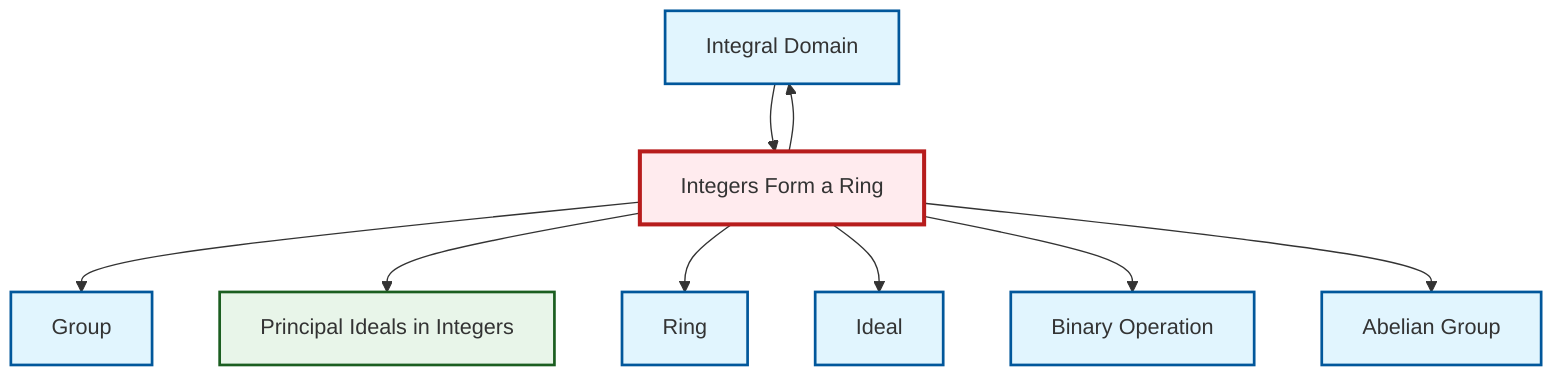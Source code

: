 graph TD
    classDef definition fill:#e1f5fe,stroke:#01579b,stroke-width:2px
    classDef theorem fill:#f3e5f5,stroke:#4a148c,stroke-width:2px
    classDef axiom fill:#fff3e0,stroke:#e65100,stroke-width:2px
    classDef example fill:#e8f5e9,stroke:#1b5e20,stroke-width:2px
    classDef current fill:#ffebee,stroke:#b71c1c,stroke-width:3px
    def-abelian-group["Abelian Group"]:::definition
    def-integral-domain["Integral Domain"]:::definition
    def-ideal["Ideal"]:::definition
    ex-integers-ring["Integers Form a Ring"]:::example
    ex-principal-ideal["Principal Ideals in Integers"]:::example
    def-group["Group"]:::definition
    def-ring["Ring"]:::definition
    def-binary-operation["Binary Operation"]:::definition
    ex-integers-ring --> def-group
    ex-integers-ring --> def-integral-domain
    ex-integers-ring --> ex-principal-ideal
    def-integral-domain --> ex-integers-ring
    ex-integers-ring --> def-ring
    ex-integers-ring --> def-ideal
    ex-integers-ring --> def-binary-operation
    ex-integers-ring --> def-abelian-group
    class ex-integers-ring current